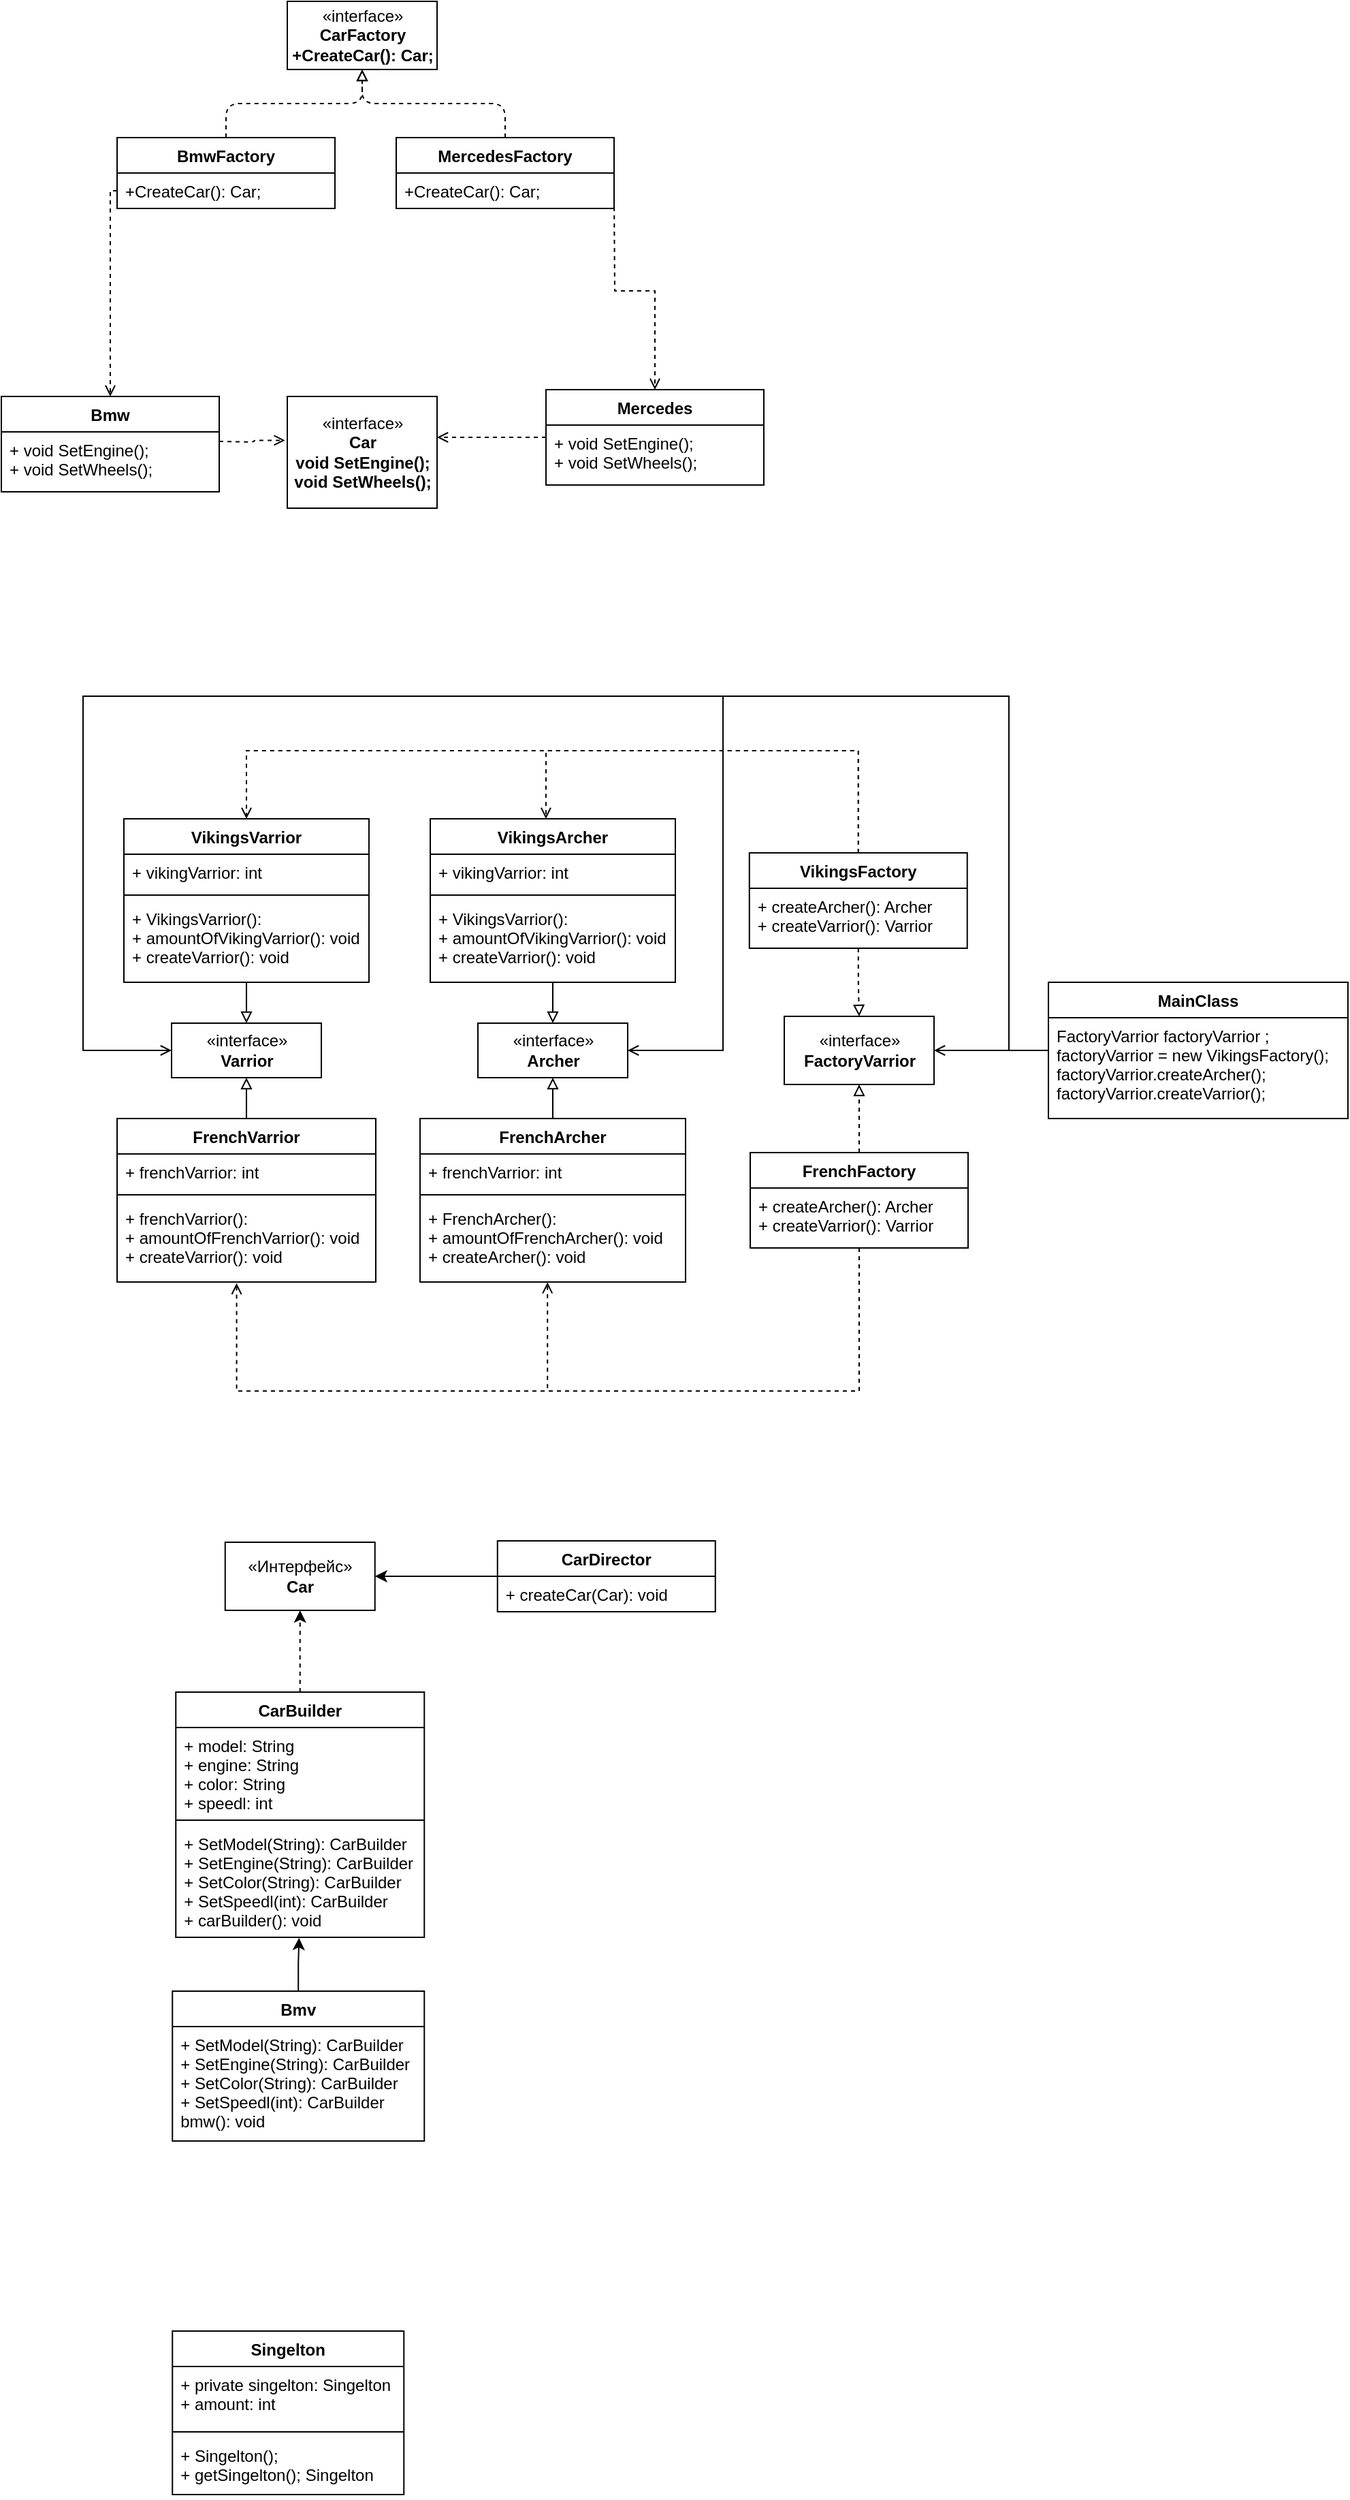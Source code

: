 <mxfile version="15.3.1" type="github">
  <diagram id="Kxp6poQEY132oB3bIeXi" name="Page-1">
    <mxGraphModel dx="1422" dy="762" grid="1" gridSize="10" guides="1" tooltips="1" connect="1" arrows="1" fold="1" page="1" pageScale="1" pageWidth="1169" pageHeight="827" math="0" shadow="0">
      <root>
        <mxCell id="0" />
        <mxCell id="1" parent="0" />
        <mxCell id="DUCGy1akX-EQCA6GD_6j-115" value="" style="group" parent="1" vertex="1" connectable="0">
          <mxGeometry x="90" y="60" width="560" height="430" as="geometry" />
        </mxCell>
        <mxCell id="DUCGy1akX-EQCA6GD_6j-87" value="«interface»&lt;br&gt;&lt;b&gt;CarFactory&lt;br&gt;+CreateCar(): Car;&lt;br&gt;&lt;/b&gt;" style="html=1;" parent="DUCGy1akX-EQCA6GD_6j-115" vertex="1">
          <mxGeometry x="150" width="110" height="50" as="geometry" />
        </mxCell>
        <mxCell id="DUCGy1akX-EQCA6GD_6j-110" style="edgeStyle=orthogonalEdgeStyle;rounded=1;orthogonalLoop=1;jettySize=auto;html=1;entryX=0.5;entryY=1;entryDx=0;entryDy=0;dashed=1;endArrow=block;endFill=0;" parent="DUCGy1akX-EQCA6GD_6j-115" source="DUCGy1akX-EQCA6GD_6j-88" target="DUCGy1akX-EQCA6GD_6j-87" edge="1">
          <mxGeometry relative="1" as="geometry" />
        </mxCell>
        <mxCell id="DUCGy1akX-EQCA6GD_6j-88" value="BmwFactory" style="swimlane;fontStyle=1;align=center;verticalAlign=top;childLayout=stackLayout;horizontal=1;startSize=26;horizontalStack=0;resizeParent=1;resizeParentMax=0;resizeLast=0;collapsible=1;marginBottom=0;" parent="DUCGy1akX-EQCA6GD_6j-115" vertex="1">
          <mxGeometry x="25" y="100" width="160" height="52" as="geometry">
            <mxRectangle x="25" y="100" width="100" height="26" as="alternateBounds" />
          </mxGeometry>
        </mxCell>
        <mxCell id="DUCGy1akX-EQCA6GD_6j-91" value="+CreateCar(): Car;" style="text;strokeColor=none;fillColor=none;align=left;verticalAlign=top;spacingLeft=4;spacingRight=4;overflow=hidden;rotatable=0;points=[[0,0.5],[1,0.5]];portConstraint=eastwest;" parent="DUCGy1akX-EQCA6GD_6j-88" vertex="1">
          <mxGeometry y="26" width="160" height="26" as="geometry" />
        </mxCell>
        <mxCell id="DUCGy1akX-EQCA6GD_6j-109" style="edgeStyle=orthogonalEdgeStyle;rounded=1;orthogonalLoop=1;jettySize=auto;html=1;dashed=1;endArrow=block;endFill=0;" parent="DUCGy1akX-EQCA6GD_6j-115" source="DUCGy1akX-EQCA6GD_6j-92" target="DUCGy1akX-EQCA6GD_6j-87" edge="1">
          <mxGeometry relative="1" as="geometry" />
        </mxCell>
        <mxCell id="DUCGy1akX-EQCA6GD_6j-92" value="MercedesFactory" style="swimlane;fontStyle=1;align=center;verticalAlign=top;childLayout=stackLayout;horizontal=1;startSize=26;horizontalStack=0;resizeParent=1;resizeParentMax=0;resizeLast=0;collapsible=1;marginBottom=0;" parent="DUCGy1akX-EQCA6GD_6j-115" vertex="1">
          <mxGeometry x="230" y="100" width="160" height="52" as="geometry" />
        </mxCell>
        <mxCell id="DUCGy1akX-EQCA6GD_6j-95" value="+CreateCar(): Car;" style="text;strokeColor=none;fillColor=none;align=left;verticalAlign=top;spacingLeft=4;spacingRight=4;overflow=hidden;rotatable=0;points=[[0,0.5],[1,0.5]];portConstraint=eastwest;" parent="DUCGy1akX-EQCA6GD_6j-92" vertex="1">
          <mxGeometry y="26" width="160" height="26" as="geometry" />
        </mxCell>
        <mxCell id="DUCGy1akX-EQCA6GD_6j-96" value="Bmw" style="swimlane;fontStyle=1;align=center;verticalAlign=top;childLayout=stackLayout;horizontal=1;startSize=26;horizontalStack=0;resizeParent=1;resizeParentMax=0;resizeLast=0;collapsible=1;marginBottom=0;" parent="DUCGy1akX-EQCA6GD_6j-115" vertex="1">
          <mxGeometry x="-60" y="290" width="160" height="70" as="geometry" />
        </mxCell>
        <mxCell id="DUCGy1akX-EQCA6GD_6j-99" value="+ void SetEngine();&#xa;+ void SetWheels();" style="text;strokeColor=none;fillColor=none;align=left;verticalAlign=top;spacingLeft=4;spacingRight=4;overflow=hidden;rotatable=0;points=[[0,0.5],[1,0.5]];portConstraint=eastwest;" parent="DUCGy1akX-EQCA6GD_6j-96" vertex="1">
          <mxGeometry y="26" width="160" height="44" as="geometry" />
        </mxCell>
        <mxCell id="DUCGy1akX-EQCA6GD_6j-104" value="«interface»&lt;br&gt;&lt;b&gt;Car&lt;br&gt;void SetEngine();&lt;br&gt;&lt;/b&gt;&lt;b&gt;void SetWheels();&lt;br&gt;&lt;/b&gt;" style="html=1;" parent="DUCGy1akX-EQCA6GD_6j-115" vertex="1">
          <mxGeometry x="150" y="290" width="110" height="82" as="geometry" />
        </mxCell>
        <mxCell id="DUCGy1akX-EQCA6GD_6j-107" style="edgeStyle=orthogonalEdgeStyle;rounded=1;orthogonalLoop=1;jettySize=auto;html=1;entryX=-0.015;entryY=0.393;entryDx=0;entryDy=0;entryPerimeter=0;dashed=1;endArrow=open;endFill=0;" parent="DUCGy1akX-EQCA6GD_6j-115" target="DUCGy1akX-EQCA6GD_6j-104" edge="1">
          <mxGeometry relative="1" as="geometry">
            <mxPoint x="100" y="323" as="sourcePoint" />
          </mxGeometry>
        </mxCell>
        <mxCell id="8ZRqN8sI5yspYNJ6K8ML-2" style="edgeStyle=orthogonalEdgeStyle;rounded=0;orthogonalLoop=1;jettySize=auto;html=1;dashed=1;endArrow=open;endFill=0;" edge="1" parent="DUCGy1akX-EQCA6GD_6j-115" target="DUCGy1akX-EQCA6GD_6j-100">
          <mxGeometry relative="1" as="geometry">
            <mxPoint x="390" y="139" as="sourcePoint" />
          </mxGeometry>
        </mxCell>
        <mxCell id="8ZRqN8sI5yspYNJ6K8ML-3" style="edgeStyle=orthogonalEdgeStyle;rounded=0;orthogonalLoop=1;jettySize=auto;html=1;dashed=1;endArrow=open;endFill=0;entryX=0.5;entryY=0;entryDx=0;entryDy=0;" edge="1" parent="DUCGy1akX-EQCA6GD_6j-115" target="DUCGy1akX-EQCA6GD_6j-96">
          <mxGeometry relative="1" as="geometry">
            <mxPoint x="25" y="139" as="sourcePoint" />
            <Array as="points">
              <mxPoint x="20" y="139" />
            </Array>
          </mxGeometry>
        </mxCell>
        <mxCell id="DUCGy1akX-EQCA6GD_6j-100" value="Mercedes" style="swimlane;fontStyle=1;align=center;verticalAlign=top;childLayout=stackLayout;horizontal=1;startSize=26;horizontalStack=0;resizeParent=1;resizeParentMax=0;resizeLast=0;collapsible=1;marginBottom=0;" parent="DUCGy1akX-EQCA6GD_6j-115" vertex="1">
          <mxGeometry x="340" y="285" width="160" height="70" as="geometry" />
        </mxCell>
        <mxCell id="DUCGy1akX-EQCA6GD_6j-103" value="+ void SetEngine();&#xa;+ void SetWheels();" style="text;strokeColor=none;fillColor=none;align=left;verticalAlign=top;spacingLeft=4;spacingRight=4;overflow=hidden;rotatable=0;points=[[0,0.5],[1,0.5]];portConstraint=eastwest;" parent="DUCGy1akX-EQCA6GD_6j-100" vertex="1">
          <mxGeometry y="26" width="160" height="44" as="geometry" />
        </mxCell>
        <mxCell id="yXg3MDsQeuZ9VUyfZlRp-29" value="" style="group" parent="1" vertex="1" connectable="0">
          <mxGeometry x="155.63" y="1190" width="398.75" height="440.5" as="geometry" />
        </mxCell>
        <mxCell id="yXg3MDsQeuZ9VUyfZlRp-1" value="&lt;font style=&quot;vertical-align: inherit&quot;&gt;&lt;font style=&quot;vertical-align: inherit&quot;&gt;«Интерфейс» &lt;/font&gt;&lt;/font&gt;&lt;br&gt;&lt;b&gt;&lt;font style=&quot;vertical-align: inherit&quot;&gt;&lt;font style=&quot;vertical-align: inherit&quot;&gt;Car&lt;/font&gt;&lt;/font&gt;&lt;/b&gt;" style="html=1;" parent="yXg3MDsQeuZ9VUyfZlRp-29" vertex="1">
          <mxGeometry x="38.75" y="1" width="110" height="50" as="geometry" />
        </mxCell>
        <mxCell id="yXg3MDsQeuZ9VUyfZlRp-16" style="edgeStyle=orthogonalEdgeStyle;rounded=0;orthogonalLoop=1;jettySize=auto;html=1;entryX=0.5;entryY=1;entryDx=0;entryDy=0;dashed=1;" parent="yXg3MDsQeuZ9VUyfZlRp-29" source="yXg3MDsQeuZ9VUyfZlRp-12" target="yXg3MDsQeuZ9VUyfZlRp-1" edge="1">
          <mxGeometry relative="1" as="geometry" />
        </mxCell>
        <mxCell id="yXg3MDsQeuZ9VUyfZlRp-12" value="CarBuilder" style="swimlane;fontStyle=1;align=center;verticalAlign=top;childLayout=stackLayout;horizontal=1;startSize=26;horizontalStack=0;resizeParent=1;resizeParentMax=0;resizeLast=0;collapsible=1;marginBottom=0;" parent="yXg3MDsQeuZ9VUyfZlRp-29" vertex="1">
          <mxGeometry x="2.5" y="111" width="182.5" height="180" as="geometry" />
        </mxCell>
        <mxCell id="yXg3MDsQeuZ9VUyfZlRp-13" value="+ model: String&#xa;+ engine: String&#xa;+ color: String&#xa;+ speedl: int" style="text;strokeColor=none;fillColor=none;align=left;verticalAlign=top;spacingLeft=4;spacingRight=4;overflow=hidden;rotatable=0;points=[[0,0.5],[1,0.5]];portConstraint=eastwest;" parent="yXg3MDsQeuZ9VUyfZlRp-12" vertex="1">
          <mxGeometry y="26" width="182.5" height="64" as="geometry" />
        </mxCell>
        <mxCell id="yXg3MDsQeuZ9VUyfZlRp-14" value="" style="line;strokeWidth=1;fillColor=none;align=left;verticalAlign=middle;spacingTop=-1;spacingLeft=3;spacingRight=3;rotatable=0;labelPosition=right;points=[];portConstraint=eastwest;" parent="yXg3MDsQeuZ9VUyfZlRp-12" vertex="1">
          <mxGeometry y="90" width="182.5" height="8" as="geometry" />
        </mxCell>
        <mxCell id="yXg3MDsQeuZ9VUyfZlRp-15" value="+ SetModel(String): CarBuilder&#xa;+ SetEngine(String): CarBuilder&#xa;+ SetColor(String): CarBuilder&#xa;+ SetSpeedl(int): CarBuilder&#xa;+ carBuilder(): void" style="text;strokeColor=none;fillColor=none;align=left;verticalAlign=top;spacingLeft=4;spacingRight=4;overflow=hidden;rotatable=0;points=[[0,0.5],[1,0.5]];portConstraint=eastwest;" parent="yXg3MDsQeuZ9VUyfZlRp-12" vertex="1">
          <mxGeometry y="98" width="182.5" height="82" as="geometry" />
        </mxCell>
        <mxCell id="yXg3MDsQeuZ9VUyfZlRp-22" style="edgeStyle=orthogonalEdgeStyle;rounded=0;orthogonalLoop=1;jettySize=auto;html=1;entryX=0.496;entryY=1.005;entryDx=0;entryDy=0;entryPerimeter=0;" parent="yXg3MDsQeuZ9VUyfZlRp-29" source="yXg3MDsQeuZ9VUyfZlRp-17" target="yXg3MDsQeuZ9VUyfZlRp-15" edge="1">
          <mxGeometry relative="1" as="geometry" />
        </mxCell>
        <mxCell id="yXg3MDsQeuZ9VUyfZlRp-17" value="Bmv" style="swimlane;fontStyle=1;align=center;verticalAlign=top;childLayout=stackLayout;horizontal=1;startSize=26;horizontalStack=0;resizeParent=1;resizeParentMax=0;resizeLast=0;collapsible=1;marginBottom=0;" parent="yXg3MDsQeuZ9VUyfZlRp-29" vertex="1">
          <mxGeometry y="330.5" width="185" height="110" as="geometry" />
        </mxCell>
        <mxCell id="yXg3MDsQeuZ9VUyfZlRp-20" value="+ SetModel(String): CarBuilder&#xa;+ SetEngine(String): CarBuilder&#xa;+ SetColor(String): CarBuilder&#xa;+ SetSpeedl(int): CarBuilder&#xa;bmw(): void" style="text;strokeColor=none;fillColor=none;align=left;verticalAlign=top;spacingLeft=4;spacingRight=4;overflow=hidden;rotatable=0;points=[[0,0.5],[1,0.5]];portConstraint=eastwest;" parent="yXg3MDsQeuZ9VUyfZlRp-17" vertex="1">
          <mxGeometry y="26" width="185" height="84" as="geometry" />
        </mxCell>
        <mxCell id="yXg3MDsQeuZ9VUyfZlRp-27" style="edgeStyle=orthogonalEdgeStyle;rounded=0;orthogonalLoop=1;jettySize=auto;html=1;entryX=1;entryY=0.5;entryDx=0;entryDy=0;" parent="yXg3MDsQeuZ9VUyfZlRp-29" source="yXg3MDsQeuZ9VUyfZlRp-23" target="yXg3MDsQeuZ9VUyfZlRp-1" edge="1">
          <mxGeometry relative="1" as="geometry" />
        </mxCell>
        <mxCell id="yXg3MDsQeuZ9VUyfZlRp-23" value="CarDirector" style="swimlane;fontStyle=1;align=center;verticalAlign=top;childLayout=stackLayout;horizontal=1;startSize=26;horizontalStack=0;resizeParent=1;resizeParentMax=0;resizeLast=0;collapsible=1;marginBottom=0;" parent="yXg3MDsQeuZ9VUyfZlRp-29" vertex="1">
          <mxGeometry x="238.75" width="160" height="52" as="geometry" />
        </mxCell>
        <mxCell id="yXg3MDsQeuZ9VUyfZlRp-26" value="+ createCar(Car): void" style="text;strokeColor=none;fillColor=none;align=left;verticalAlign=top;spacingLeft=4;spacingRight=4;overflow=hidden;rotatable=0;points=[[0,0.5],[1,0.5]];portConstraint=eastwest;" parent="yXg3MDsQeuZ9VUyfZlRp-23" vertex="1">
          <mxGeometry y="26" width="160" height="26" as="geometry" />
        </mxCell>
        <mxCell id="yXg3MDsQeuZ9VUyfZlRp-30" value="Singelton" style="swimlane;fontStyle=1;align=center;verticalAlign=top;childLayout=stackLayout;horizontal=1;startSize=26;horizontalStack=0;resizeParent=1;resizeParentMax=0;resizeLast=0;collapsible=1;marginBottom=0;" parent="1" vertex="1">
          <mxGeometry x="155.63" y="1770" width="170" height="120" as="geometry" />
        </mxCell>
        <mxCell id="yXg3MDsQeuZ9VUyfZlRp-31" value="+ private singelton: Singelton&#xa;+ amount: int" style="text;strokeColor=none;fillColor=none;align=left;verticalAlign=top;spacingLeft=4;spacingRight=4;overflow=hidden;rotatable=0;points=[[0,0.5],[1,0.5]];portConstraint=eastwest;" parent="yXg3MDsQeuZ9VUyfZlRp-30" vertex="1">
          <mxGeometry y="26" width="170" height="44" as="geometry" />
        </mxCell>
        <mxCell id="yXg3MDsQeuZ9VUyfZlRp-32" value="" style="line;strokeWidth=1;fillColor=none;align=left;verticalAlign=middle;spacingTop=-1;spacingLeft=3;spacingRight=3;rotatable=0;labelPosition=right;points=[];portConstraint=eastwest;" parent="yXg3MDsQeuZ9VUyfZlRp-30" vertex="1">
          <mxGeometry y="70" width="170" height="8" as="geometry" />
        </mxCell>
        <mxCell id="yXg3MDsQeuZ9VUyfZlRp-33" value="+ Singelton();&#xa;+ getSingelton(); Singelton" style="text;strokeColor=none;fillColor=none;align=left;verticalAlign=top;spacingLeft=4;spacingRight=4;overflow=hidden;rotatable=0;points=[[0,0.5],[1,0.5]];portConstraint=eastwest;" parent="yXg3MDsQeuZ9VUyfZlRp-30" vertex="1">
          <mxGeometry y="78" width="170" height="42" as="geometry" />
        </mxCell>
        <mxCell id="MzN44f-9v9rWEkADiWaT-1" value="" style="group" vertex="1" connectable="0" parent="1">
          <mxGeometry x="90" y="570" width="929" height="510" as="geometry" />
        </mxCell>
        <mxCell id="Z1zdmZ84ZDwFvoUXZDwQ-1" value="«interface»&lt;br&gt;&lt;b&gt;Varrior&lt;/b&gt;" style="html=1;" parent="MzN44f-9v9rWEkADiWaT-1" vertex="1">
          <mxGeometry x="65" y="240" width="110" height="40" as="geometry" />
        </mxCell>
        <mxCell id="Z1zdmZ84ZDwFvoUXZDwQ-2" value="«interface»&lt;br&gt;&lt;b&gt;Archer&lt;/b&gt;" style="html=1;" parent="MzN44f-9v9rWEkADiWaT-1" vertex="1">
          <mxGeometry x="290" y="240" width="110" height="40" as="geometry" />
        </mxCell>
        <mxCell id="Z1zdmZ84ZDwFvoUXZDwQ-13" style="edgeStyle=orthogonalEdgeStyle;rounded=0;orthogonalLoop=1;jettySize=auto;html=1;endArrow=block;endFill=0;" parent="MzN44f-9v9rWEkADiWaT-1" source="Z1zdmZ84ZDwFvoUXZDwQ-3" target="Z1zdmZ84ZDwFvoUXZDwQ-1" edge="1">
          <mxGeometry relative="1" as="geometry" />
        </mxCell>
        <mxCell id="Z1zdmZ84ZDwFvoUXZDwQ-3" value="VikingsVarrior" style="swimlane;fontStyle=1;align=center;verticalAlign=top;childLayout=stackLayout;horizontal=1;startSize=26;horizontalStack=0;resizeParent=1;resizeParentMax=0;resizeLast=0;collapsible=1;marginBottom=0;" parent="MzN44f-9v9rWEkADiWaT-1" vertex="1">
          <mxGeometry x="30" y="90" width="180" height="120" as="geometry" />
        </mxCell>
        <mxCell id="Z1zdmZ84ZDwFvoUXZDwQ-4" value="+ vikingVarrior: int" style="text;strokeColor=none;fillColor=none;align=left;verticalAlign=top;spacingLeft=4;spacingRight=4;overflow=hidden;rotatable=0;points=[[0,0.5],[1,0.5]];portConstraint=eastwest;" parent="Z1zdmZ84ZDwFvoUXZDwQ-3" vertex="1">
          <mxGeometry y="26" width="180" height="26" as="geometry" />
        </mxCell>
        <mxCell id="Z1zdmZ84ZDwFvoUXZDwQ-5" value="" style="line;strokeWidth=1;fillColor=none;align=left;verticalAlign=middle;spacingTop=-1;spacingLeft=3;spacingRight=3;rotatable=0;labelPosition=right;points=[];portConstraint=eastwest;" parent="Z1zdmZ84ZDwFvoUXZDwQ-3" vertex="1">
          <mxGeometry y="52" width="180" height="8" as="geometry" />
        </mxCell>
        <mxCell id="Z1zdmZ84ZDwFvoUXZDwQ-6" value="+ VikingsVarrior(): &#xa;+ amountOfVikingVarrior(): void&#xa;+ createVarrior(): void" style="text;strokeColor=none;fillColor=none;align=left;verticalAlign=top;spacingLeft=4;spacingRight=4;overflow=hidden;rotatable=0;points=[[0,0.5],[1,0.5]];portConstraint=eastwest;" parent="Z1zdmZ84ZDwFvoUXZDwQ-3" vertex="1">
          <mxGeometry y="60" width="180" height="60" as="geometry" />
        </mxCell>
        <mxCell id="Z1zdmZ84ZDwFvoUXZDwQ-12" style="edgeStyle=orthogonalEdgeStyle;rounded=0;orthogonalLoop=1;jettySize=auto;html=1;endArrow=block;endFill=0;" parent="MzN44f-9v9rWEkADiWaT-1" source="Z1zdmZ84ZDwFvoUXZDwQ-8" target="Z1zdmZ84ZDwFvoUXZDwQ-2" edge="1">
          <mxGeometry relative="1" as="geometry" />
        </mxCell>
        <mxCell id="Z1zdmZ84ZDwFvoUXZDwQ-8" value="VikingsArcher" style="swimlane;fontStyle=1;align=center;verticalAlign=top;childLayout=stackLayout;horizontal=1;startSize=26;horizontalStack=0;resizeParent=1;resizeParentMax=0;resizeLast=0;collapsible=1;marginBottom=0;" parent="MzN44f-9v9rWEkADiWaT-1" vertex="1">
          <mxGeometry x="255" y="90" width="180" height="120" as="geometry" />
        </mxCell>
        <mxCell id="Z1zdmZ84ZDwFvoUXZDwQ-9" value="+ vikingVarrior: int" style="text;strokeColor=none;fillColor=none;align=left;verticalAlign=top;spacingLeft=4;spacingRight=4;overflow=hidden;rotatable=0;points=[[0,0.5],[1,0.5]];portConstraint=eastwest;" parent="Z1zdmZ84ZDwFvoUXZDwQ-8" vertex="1">
          <mxGeometry y="26" width="180" height="26" as="geometry" />
        </mxCell>
        <mxCell id="Z1zdmZ84ZDwFvoUXZDwQ-10" value="" style="line;strokeWidth=1;fillColor=none;align=left;verticalAlign=middle;spacingTop=-1;spacingLeft=3;spacingRight=3;rotatable=0;labelPosition=right;points=[];portConstraint=eastwest;" parent="Z1zdmZ84ZDwFvoUXZDwQ-8" vertex="1">
          <mxGeometry y="52" width="180" height="8" as="geometry" />
        </mxCell>
        <mxCell id="Z1zdmZ84ZDwFvoUXZDwQ-11" value="+ VikingsVarrior(): &#xa;+ amountOfVikingVarrior(): void&#xa;+ createVarrior(): void" style="text;strokeColor=none;fillColor=none;align=left;verticalAlign=top;spacingLeft=4;spacingRight=4;overflow=hidden;rotatable=0;points=[[0,0.5],[1,0.5]];portConstraint=eastwest;" parent="Z1zdmZ84ZDwFvoUXZDwQ-8" vertex="1">
          <mxGeometry y="60" width="180" height="60" as="geometry" />
        </mxCell>
        <mxCell id="Z1zdmZ84ZDwFvoUXZDwQ-19" style="edgeStyle=orthogonalEdgeStyle;rounded=0;orthogonalLoop=1;jettySize=auto;html=1;endArrow=block;endFill=0;" parent="MzN44f-9v9rWEkADiWaT-1" source="Z1zdmZ84ZDwFvoUXZDwQ-14" target="Z1zdmZ84ZDwFvoUXZDwQ-1" edge="1">
          <mxGeometry relative="1" as="geometry" />
        </mxCell>
        <mxCell id="Z1zdmZ84ZDwFvoUXZDwQ-14" value="FrenchVarrior" style="swimlane;fontStyle=1;align=center;verticalAlign=top;childLayout=stackLayout;horizontal=1;startSize=26;horizontalStack=0;resizeParent=1;resizeParentMax=0;resizeLast=0;collapsible=1;marginBottom=0;" parent="MzN44f-9v9rWEkADiWaT-1" vertex="1">
          <mxGeometry x="25" y="310" width="190" height="120" as="geometry" />
        </mxCell>
        <mxCell id="Z1zdmZ84ZDwFvoUXZDwQ-15" value="+ frenchVarrior: int" style="text;strokeColor=none;fillColor=none;align=left;verticalAlign=top;spacingLeft=4;spacingRight=4;overflow=hidden;rotatable=0;points=[[0,0.5],[1,0.5]];portConstraint=eastwest;" parent="Z1zdmZ84ZDwFvoUXZDwQ-14" vertex="1">
          <mxGeometry y="26" width="190" height="26" as="geometry" />
        </mxCell>
        <mxCell id="Z1zdmZ84ZDwFvoUXZDwQ-16" value="" style="line;strokeWidth=1;fillColor=none;align=left;verticalAlign=middle;spacingTop=-1;spacingLeft=3;spacingRight=3;rotatable=0;labelPosition=right;points=[];portConstraint=eastwest;" parent="Z1zdmZ84ZDwFvoUXZDwQ-14" vertex="1">
          <mxGeometry y="52" width="190" height="8" as="geometry" />
        </mxCell>
        <mxCell id="Z1zdmZ84ZDwFvoUXZDwQ-17" value="+ frenchVarrior(): &#xa;+ amountOfFrenchVarrior(): void&#xa;+ createVarrior(): void" style="text;strokeColor=none;fillColor=none;align=left;verticalAlign=top;spacingLeft=4;spacingRight=4;overflow=hidden;rotatable=0;points=[[0,0.5],[1,0.5]];portConstraint=eastwest;" parent="Z1zdmZ84ZDwFvoUXZDwQ-14" vertex="1">
          <mxGeometry y="60" width="190" height="60" as="geometry" />
        </mxCell>
        <mxCell id="Z1zdmZ84ZDwFvoUXZDwQ-24" style="edgeStyle=orthogonalEdgeStyle;rounded=0;orthogonalLoop=1;jettySize=auto;html=1;endArrow=block;endFill=0;" parent="MzN44f-9v9rWEkADiWaT-1" source="Z1zdmZ84ZDwFvoUXZDwQ-20" target="Z1zdmZ84ZDwFvoUXZDwQ-2" edge="1">
          <mxGeometry relative="1" as="geometry" />
        </mxCell>
        <mxCell id="Z1zdmZ84ZDwFvoUXZDwQ-20" value="FrenchArcher" style="swimlane;fontStyle=1;align=center;verticalAlign=top;childLayout=stackLayout;horizontal=1;startSize=26;horizontalStack=0;resizeParent=1;resizeParentMax=0;resizeLast=0;collapsible=1;marginBottom=0;" parent="MzN44f-9v9rWEkADiWaT-1" vertex="1">
          <mxGeometry x="247.5" y="310" width="195" height="120" as="geometry" />
        </mxCell>
        <mxCell id="Z1zdmZ84ZDwFvoUXZDwQ-21" value="+ frenchVarrior: int" style="text;strokeColor=none;fillColor=none;align=left;verticalAlign=top;spacingLeft=4;spacingRight=4;overflow=hidden;rotatable=0;points=[[0,0.5],[1,0.5]];portConstraint=eastwest;" parent="Z1zdmZ84ZDwFvoUXZDwQ-20" vertex="1">
          <mxGeometry y="26" width="195" height="26" as="geometry" />
        </mxCell>
        <mxCell id="Z1zdmZ84ZDwFvoUXZDwQ-22" value="" style="line;strokeWidth=1;fillColor=none;align=left;verticalAlign=middle;spacingTop=-1;spacingLeft=3;spacingRight=3;rotatable=0;labelPosition=right;points=[];portConstraint=eastwest;" parent="Z1zdmZ84ZDwFvoUXZDwQ-20" vertex="1">
          <mxGeometry y="52" width="195" height="8" as="geometry" />
        </mxCell>
        <mxCell id="Z1zdmZ84ZDwFvoUXZDwQ-23" value="+ FrenchArcher(): &#xa;+ amountOfFrenchArcher(): void&#xa;+ createArcher(): void" style="text;strokeColor=none;fillColor=none;align=left;verticalAlign=top;spacingLeft=4;spacingRight=4;overflow=hidden;rotatable=0;points=[[0,0.5],[1,0.5]];portConstraint=eastwest;" parent="Z1zdmZ84ZDwFvoUXZDwQ-20" vertex="1">
          <mxGeometry y="60" width="195" height="60" as="geometry" />
        </mxCell>
        <mxCell id="Z1zdmZ84ZDwFvoUXZDwQ-25" value="«interface»&lt;br&gt;&lt;b&gt;FactoryVarrior&lt;/b&gt;" style="html=1;" parent="MzN44f-9v9rWEkADiWaT-1" vertex="1">
          <mxGeometry x="515" y="235" width="110" height="50" as="geometry" />
        </mxCell>
        <mxCell id="Z1zdmZ84ZDwFvoUXZDwQ-32" style="edgeStyle=orthogonalEdgeStyle;rounded=0;orthogonalLoop=1;jettySize=auto;html=1;endArrow=block;endFill=0;dashed=1;" parent="MzN44f-9v9rWEkADiWaT-1" source="Z1zdmZ84ZDwFvoUXZDwQ-26" target="Z1zdmZ84ZDwFvoUXZDwQ-25" edge="1">
          <mxGeometry relative="1" as="geometry" />
        </mxCell>
        <mxCell id="Z1zdmZ84ZDwFvoUXZDwQ-35" style="edgeStyle=orthogonalEdgeStyle;rounded=0;orthogonalLoop=1;jettySize=auto;html=1;dashed=1;endArrow=open;endFill=0;entryX=0.5;entryY=0;entryDx=0;entryDy=0;" parent="MzN44f-9v9rWEkADiWaT-1" source="Z1zdmZ84ZDwFvoUXZDwQ-26" target="Z1zdmZ84ZDwFvoUXZDwQ-3" edge="1">
          <mxGeometry relative="1" as="geometry">
            <mxPoint x="130" y="90" as="targetPoint" />
            <Array as="points">
              <mxPoint x="569" y="40" />
              <mxPoint x="120" y="40" />
            </Array>
          </mxGeometry>
        </mxCell>
        <mxCell id="Z1zdmZ84ZDwFvoUXZDwQ-36" style="edgeStyle=orthogonalEdgeStyle;rounded=0;orthogonalLoop=1;jettySize=auto;html=1;entryX=0.472;entryY=0;entryDx=0;entryDy=0;entryPerimeter=0;dashed=1;endArrow=open;endFill=0;" parent="MzN44f-9v9rWEkADiWaT-1" source="Z1zdmZ84ZDwFvoUXZDwQ-26" target="Z1zdmZ84ZDwFvoUXZDwQ-8" edge="1">
          <mxGeometry relative="1" as="geometry">
            <Array as="points">
              <mxPoint x="569" y="40" />
              <mxPoint x="340" y="40" />
            </Array>
          </mxGeometry>
        </mxCell>
        <mxCell id="Z1zdmZ84ZDwFvoUXZDwQ-26" value="VikingsFactory" style="swimlane;fontStyle=1;align=center;verticalAlign=top;childLayout=stackLayout;horizontal=1;startSize=26;horizontalStack=0;resizeParent=1;resizeParentMax=0;resizeLast=0;collapsible=1;marginBottom=0;" parent="MzN44f-9v9rWEkADiWaT-1" vertex="1">
          <mxGeometry x="489.38" y="115" width="160" height="70" as="geometry" />
        </mxCell>
        <mxCell id="Z1zdmZ84ZDwFvoUXZDwQ-29" value="+ createArcher(): Archer&#xa;+ createVarrior(): Varrior" style="text;strokeColor=none;fillColor=none;align=left;verticalAlign=top;spacingLeft=4;spacingRight=4;overflow=hidden;rotatable=0;points=[[0,0.5],[1,0.5]];portConstraint=eastwest;" parent="Z1zdmZ84ZDwFvoUXZDwQ-26" vertex="1">
          <mxGeometry y="26" width="160" height="44" as="geometry" />
        </mxCell>
        <mxCell id="Z1zdmZ84ZDwFvoUXZDwQ-33" style="edgeStyle=orthogonalEdgeStyle;rounded=0;orthogonalLoop=1;jettySize=auto;html=1;dashed=1;endArrow=block;endFill=0;" parent="MzN44f-9v9rWEkADiWaT-1" source="Z1zdmZ84ZDwFvoUXZDwQ-30" target="Z1zdmZ84ZDwFvoUXZDwQ-25" edge="1">
          <mxGeometry relative="1" as="geometry" />
        </mxCell>
        <mxCell id="Z1zdmZ84ZDwFvoUXZDwQ-37" style="edgeStyle=orthogonalEdgeStyle;rounded=0;orthogonalLoop=1;jettySize=auto;html=1;dashed=1;endArrow=open;endFill=0;entryX=0.462;entryY=1.015;entryDx=0;entryDy=0;entryPerimeter=0;" parent="MzN44f-9v9rWEkADiWaT-1" source="Z1zdmZ84ZDwFvoUXZDwQ-30" target="Z1zdmZ84ZDwFvoUXZDwQ-17" edge="1">
          <mxGeometry relative="1" as="geometry">
            <Array as="points">
              <mxPoint x="570" y="510" />
              <mxPoint x="113" y="510" />
            </Array>
          </mxGeometry>
        </mxCell>
        <mxCell id="Z1zdmZ84ZDwFvoUXZDwQ-38" style="edgeStyle=orthogonalEdgeStyle;rounded=0;orthogonalLoop=1;jettySize=auto;html=1;entryX=0.48;entryY=1.003;entryDx=0;entryDy=0;entryPerimeter=0;dashed=1;endArrow=open;endFill=0;" parent="MzN44f-9v9rWEkADiWaT-1" source="Z1zdmZ84ZDwFvoUXZDwQ-30" target="Z1zdmZ84ZDwFvoUXZDwQ-23" edge="1">
          <mxGeometry relative="1" as="geometry">
            <Array as="points">
              <mxPoint x="570" y="510" />
              <mxPoint x="341" y="510" />
            </Array>
          </mxGeometry>
        </mxCell>
        <mxCell id="Z1zdmZ84ZDwFvoUXZDwQ-30" value="FrenchFactory" style="swimlane;fontStyle=1;align=center;verticalAlign=top;childLayout=stackLayout;horizontal=1;startSize=26;horizontalStack=0;resizeParent=1;resizeParentMax=0;resizeLast=0;collapsible=1;marginBottom=0;" parent="MzN44f-9v9rWEkADiWaT-1" vertex="1">
          <mxGeometry x="490" y="335" width="160" height="70" as="geometry" />
        </mxCell>
        <mxCell id="Z1zdmZ84ZDwFvoUXZDwQ-31" value="+ createArcher(): Archer&#xa;+ createVarrior(): Varrior" style="text;strokeColor=none;fillColor=none;align=left;verticalAlign=top;spacingLeft=4;spacingRight=4;overflow=hidden;rotatable=0;points=[[0,0.5],[1,0.5]];portConstraint=eastwest;" parent="Z1zdmZ84ZDwFvoUXZDwQ-30" vertex="1">
          <mxGeometry y="26" width="160" height="44" as="geometry" />
        </mxCell>
        <mxCell id="Z1zdmZ84ZDwFvoUXZDwQ-43" style="edgeStyle=orthogonalEdgeStyle;rounded=0;orthogonalLoop=1;jettySize=auto;html=1;endArrow=open;endFill=0;" parent="MzN44f-9v9rWEkADiWaT-1" source="Z1zdmZ84ZDwFvoUXZDwQ-39" target="Z1zdmZ84ZDwFvoUXZDwQ-25" edge="1">
          <mxGeometry relative="1" as="geometry" />
        </mxCell>
        <mxCell id="Z1zdmZ84ZDwFvoUXZDwQ-44" style="edgeStyle=orthogonalEdgeStyle;rounded=0;orthogonalLoop=1;jettySize=auto;html=1;entryX=0;entryY=0.5;entryDx=0;entryDy=0;endArrow=open;endFill=0;" parent="MzN44f-9v9rWEkADiWaT-1" source="Z1zdmZ84ZDwFvoUXZDwQ-39" target="Z1zdmZ84ZDwFvoUXZDwQ-1" edge="1">
          <mxGeometry relative="1" as="geometry">
            <Array as="points">
              <mxPoint x="680" y="260" />
              <mxPoint x="680" />
              <mxPoint />
              <mxPoint y="260" />
            </Array>
          </mxGeometry>
        </mxCell>
        <mxCell id="Z1zdmZ84ZDwFvoUXZDwQ-39" value="MainClass" style="swimlane;fontStyle=1;align=center;verticalAlign=top;childLayout=stackLayout;horizontal=1;startSize=26;horizontalStack=0;resizeParent=1;resizeParentMax=0;resizeLast=0;collapsible=1;marginBottom=0;" parent="MzN44f-9v9rWEkADiWaT-1" vertex="1">
          <mxGeometry x="709" y="210" width="220" height="100" as="geometry" />
        </mxCell>
        <mxCell id="Z1zdmZ84ZDwFvoUXZDwQ-42" value="FactoryVarrior factoryVarrior ;&#xa;factoryVarrior = new VikingsFactory();&#xa;factoryVarrior.createArcher();&#xa;factoryVarrior.createVarrior();" style="text;strokeColor=none;fillColor=none;align=left;verticalAlign=top;spacingLeft=4;spacingRight=4;overflow=hidden;rotatable=0;points=[[0,0.5],[1,0.5]];portConstraint=eastwest;" parent="Z1zdmZ84ZDwFvoUXZDwQ-39" vertex="1">
          <mxGeometry y="26" width="220" height="74" as="geometry" />
        </mxCell>
        <mxCell id="Z1zdmZ84ZDwFvoUXZDwQ-46" style="edgeStyle=orthogonalEdgeStyle;rounded=0;orthogonalLoop=1;jettySize=auto;html=1;entryX=1;entryY=0.5;entryDx=0;entryDy=0;endArrow=open;endFill=0;" parent="MzN44f-9v9rWEkADiWaT-1" source="Z1zdmZ84ZDwFvoUXZDwQ-42" target="Z1zdmZ84ZDwFvoUXZDwQ-2" edge="1">
          <mxGeometry relative="1" as="geometry">
            <Array as="points">
              <mxPoint x="680" y="260" />
              <mxPoint x="680" />
              <mxPoint x="470" />
              <mxPoint x="470" y="260" />
            </Array>
          </mxGeometry>
        </mxCell>
        <mxCell id="8ZRqN8sI5yspYNJ6K8ML-4" style="edgeStyle=orthogonalEdgeStyle;rounded=0;orthogonalLoop=1;jettySize=auto;html=1;dashed=1;endArrow=open;endFill=0;" edge="1" parent="1" source="DUCGy1akX-EQCA6GD_6j-100">
          <mxGeometry relative="1" as="geometry">
            <mxPoint x="350" y="380" as="targetPoint" />
          </mxGeometry>
        </mxCell>
      </root>
    </mxGraphModel>
  </diagram>
</mxfile>
